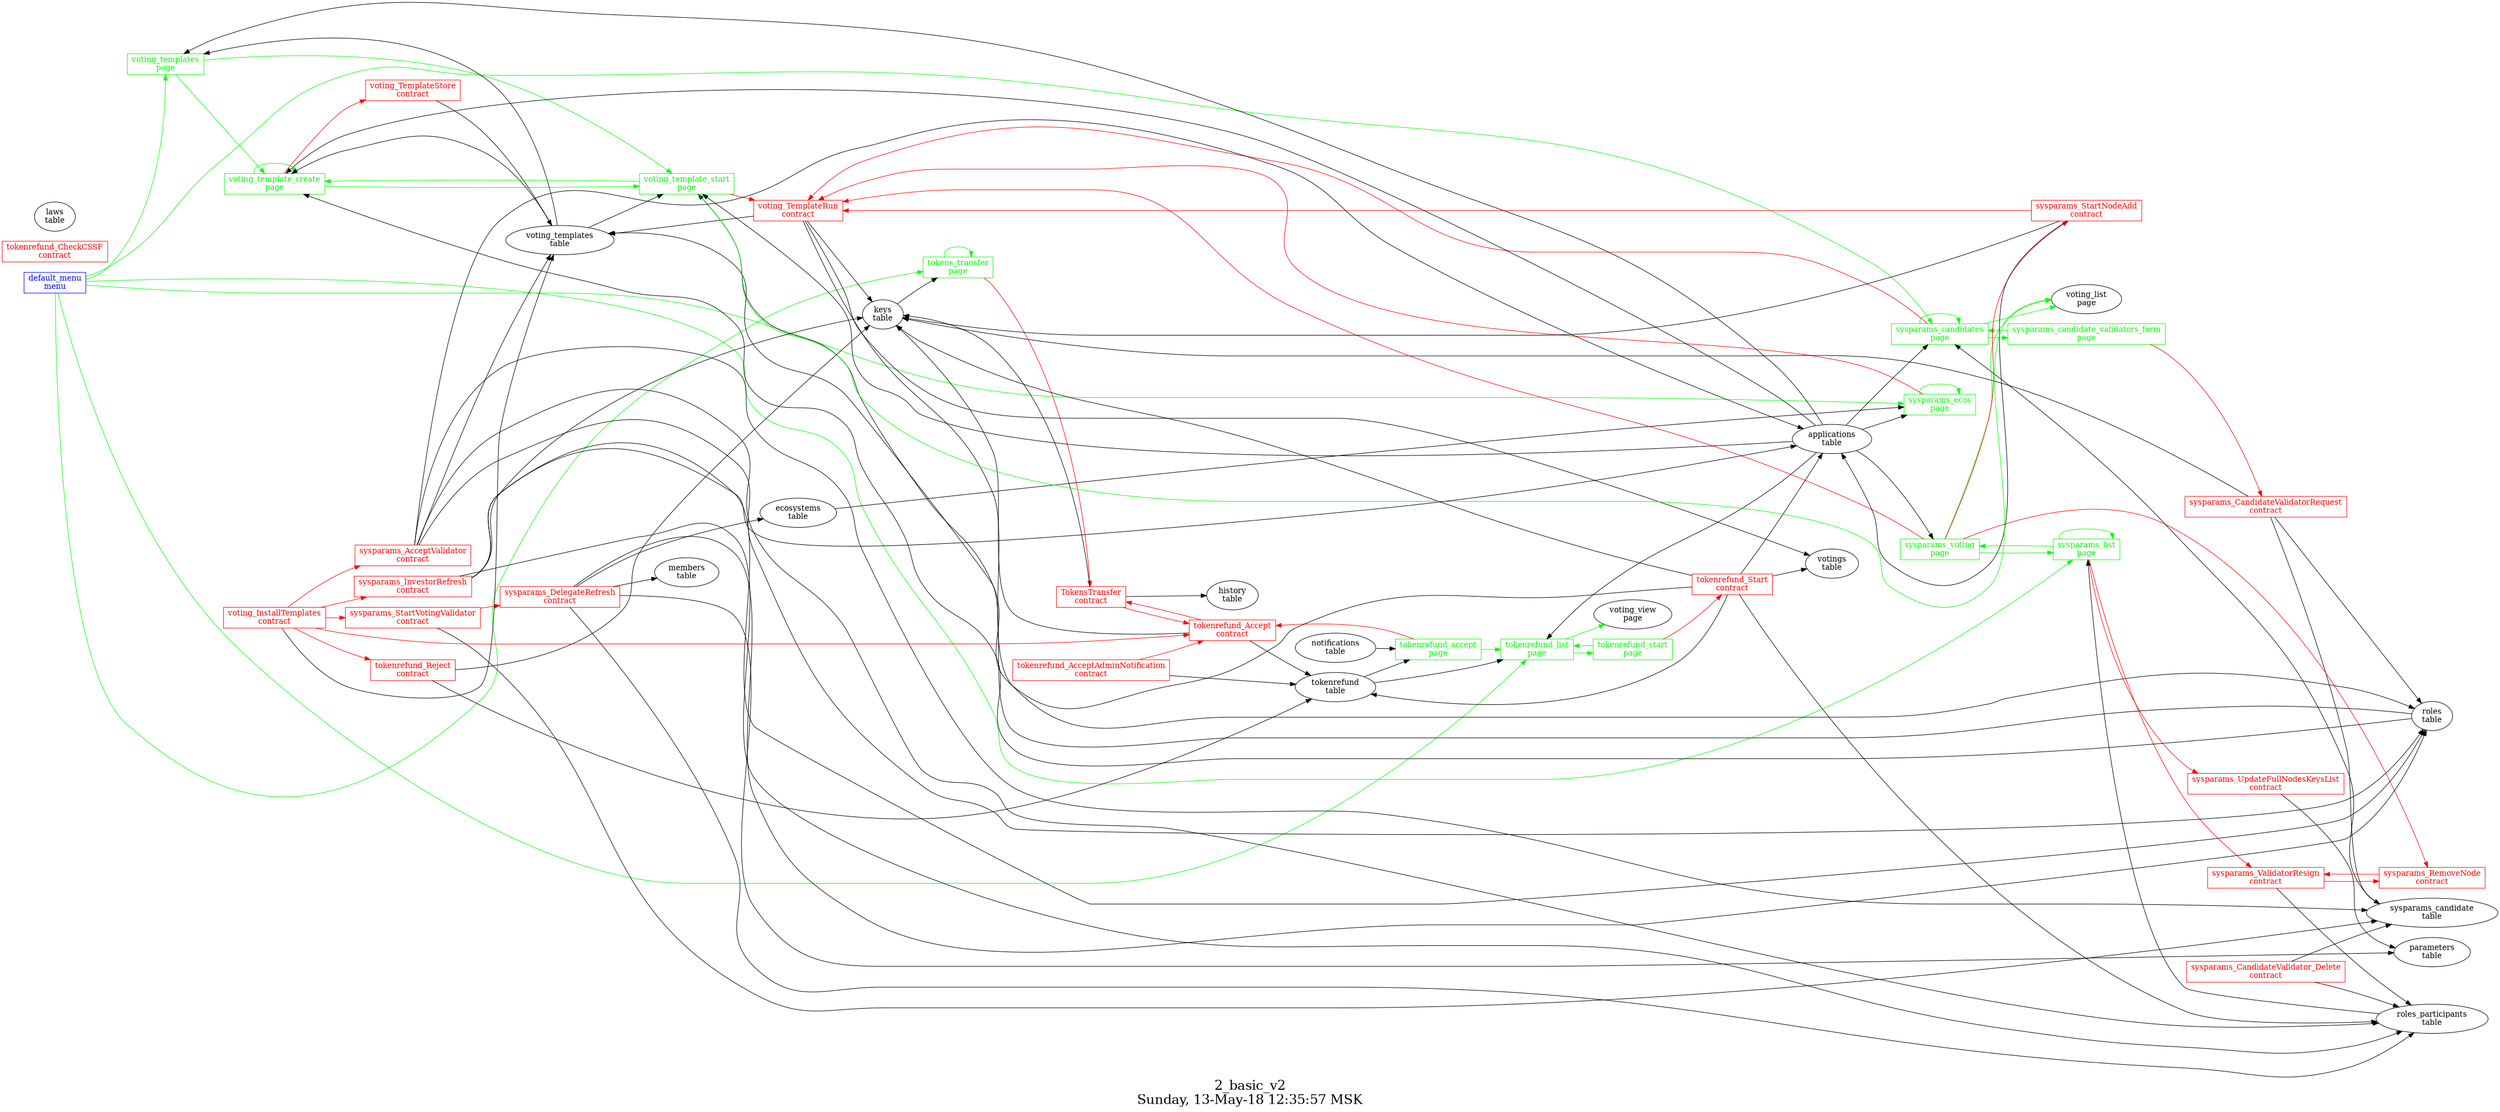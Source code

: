 digraph G {
graph [
  fontsize="24";
  label="2_basic_v2\nSunday, 13-May-18 12:35:57 MSK";
  nojustify=true;
  ordering=out;
  rankdir=LR;
  size="30";
];
"default_menu\nmenu" -> "voting_templates\npage"  [ color=green ]
"default_menu\nmenu" -> "sysparams_list\npage"  [ color=green ]
"default_menu\nmenu" -> "sysparams_candidates\npage"  [ color=green ]
"default_menu\nmenu" -> "sysparams_ecos\npage"  [ color=green ]
"default_menu\nmenu" -> "tokenrefund_list\npage"  [ color=green ]
"default_menu\nmenu" -> "tokens_transfer\npage"  [ color=green ]
"default_menu\nmenu" [color=blue, fontcolor=blue, group=menus, shape=record];
"sysparams_candidate_validators_form\npage" -> "sysparams_CandidateValidatorRequest\ncontract"  [ color=red ]
"sysparams_candidate_validators_form\npage" -> "sysparams_candidates\npage"  [ color=green ]
"sysparams_candidate_validators_form\npage" [color=green, fontcolor=green, group=pages, shape=record];
"sysparams_candidates\npage" -> "voting_TemplateRun\ncontract"  [ color=red ]
"applications\ntable" -> "sysparams_candidates\npage"  [ color="" ]
"sysparams_candidate\ntable" -> "sysparams_candidates\npage"  [ color="" ]
"sysparams_candidates\npage" -> "voting_list\npage"  [ color=green ]
"sysparams_candidates\npage" -> "sysparams_candidates\npage"  [ color=green ]
"sysparams_candidates\npage" -> "sysparams_candidate_validators_form\npage"  [ color=green ]
"sysparams_candidates\npage" [color=green, fontcolor=green, group=pages, shape=record];
"sysparams_ecos\npage" -> "voting_TemplateRun\ncontract"  [ color=red ]
"applications\ntable" -> "sysparams_ecos\npage"  [ color="" ]
"ecosystems\ntable" -> "sysparams_ecos\npage"  [ color="" ]
"sysparams_ecos\npage" -> "sysparams_ecos\npage"  [ color=green ]
"sysparams_ecos\npage" [color=green, fontcolor=green, group=pages, shape=record];
"sysparams_list\npage" -> "sysparams_UpdateFullNodesKeysList\ncontract"  [ color=red ]
"sysparams_list\npage" -> "sysparams_ValidatorResign\ncontract"  [ color=red ]
"roles_participants\ntable" -> "sysparams_list\npage"  [ color="" ]
"sysparams_list\npage" -> "sysparams_voting\npage"  [ color=green ]
"sysparams_list\npage" -> "sysparams_list\npage"  [ color=green ]
"sysparams_list\npage" [color=green, fontcolor=green, group=pages, shape=record];
"sysparams_voting\npage" -> "sysparams_StartNodeAdd\ncontract"  [ color=red ]
"sysparams_voting\npage" -> "sysparams_RemoveNode\ncontract"  [ color=red ]
"sysparams_voting\npage" -> "voting_TemplateRun\ncontract"  [ color=red ]
"applications\ntable" -> "sysparams_voting\npage"  [ color="" ]
"sysparams_voting\npage" -> "sysparams_list\npage"  [ color=green ]
"sysparams_voting\npage" -> "voting_list\npage"  [ color=green ]
"sysparams_voting\npage" [color=green, fontcolor=green, group=pages, shape=record];
"tokenrefund_accept\npage" -> "tokenrefund_Accept\ncontract"  [ color=red ]
"notifications\ntable" -> "tokenrefund_accept\npage"  [ color="" ]
"tokenrefund\ntable" -> "tokenrefund_accept\npage"  [ color="" ]
"tokenrefund_accept\npage" -> "tokenrefund_list\npage"  [ color=green ]
"tokenrefund_accept\npage" [color=green, fontcolor=green, group=pages, shape=record];
"applications\ntable" -> "tokenrefund_list\npage"  [ color="" ]
"tokenrefund\ntable" -> "tokenrefund_list\npage"  [ color="" ]
"tokenrefund_list\npage" -> "voting_view\npage"  [ color=green ]
"tokenrefund_list\npage" -> "tokenrefund_start\npage"  [ color=green ]
"tokenrefund_list\npage" [color=green, fontcolor=green, group=pages, shape=record];
"tokenrefund_start\npage" -> "tokenrefund_Start\ncontract"  [ color=red ]
"tokenrefund_start\npage" -> "tokenrefund_list\npage"  [ color=green ]
"tokenrefund_start\npage" [color=green, fontcolor=green, group=pages, shape=record];
"tokens_transfer\npage" -> "TokensTransfer\ncontract"  [ color=red ]
"keys\ntable" -> "tokens_transfer\npage"  [ color="" ]
"tokens_transfer\npage" -> "tokens_transfer\npage"  [ color=green ]
"tokens_transfer\npage" [color=green, fontcolor=green, group=pages, shape=record];
"voting_template_create\npage" -> "voting_TemplateStore\ncontract"  [ color=red ]
"applications\ntable" -> "voting_template_create\npage"  [ color="" ]
"voting_templates\ntable" -> "voting_template_create\npage"  [ color="" ]
"roles\ntable" -> "voting_template_create\npage"  [ color="" ]
"voting_template_create\npage" -> "voting_template_create\npage"  [ color=green ]
"voting_template_create\npage" -> "voting_template_start\npage"  [ color=green ]
"voting_template_create\npage" [color=green, fontcolor=green, group=pages, shape=record];
"voting_template_start\npage" -> "voting_TemplateRun\ncontract"  [ color=red ]
"applications\ntable" -> "voting_template_start\npage"  [ color="" ]
"voting_templates\ntable" -> "voting_template_start\npage"  [ color="" ]
"roles\ntable" -> "voting_template_start\npage"  [ color="" ]
"voting_template_start\npage" -> "voting_template_create\npage"  [ color=green ]
"voting_template_start\npage" -> "voting_list\npage"  [ color=green ]
"voting_template_start\npage" [color=green, fontcolor=green, group=pages, shape=record];
"applications\ntable" -> "voting_templates\npage"  [ color="" ]
"voting_templates\ntable" -> "voting_templates\npage"  [ color="" ]
"voting_templates\npage" -> "voting_template_start\npage"  [ color=green ]
"voting_templates\npage" -> "voting_template_create\npage"  [ color=green ]
"voting_templates\npage" [color=green, fontcolor=green, group=pages, shape=record];
"TokensTransfer\ncontract" -> "tokenrefund_Accept\ncontract"  [ color=red ]
"TokensTransfer\ncontract" -> "keys\ntable"  [ color="" ]
"TokensTransfer\ncontract" -> "history\ntable"  [ color="" ]
"TokensTransfer\ncontract" [color=red, fontcolor=red, group=contracts, shape=record];
"sysparams_AcceptValidator\ncontract" -> "applications\ntable"  [ color="" ]
"sysparams_AcceptValidator\ncontract" -> "voting_templates\ntable"  [ color="" ]
"sysparams_AcceptValidator\ncontract" -> "sysparams_candidate\ntable"  [ color="" ]
"sysparams_AcceptValidator\ncontract" -> "roles_participants\ntable"  [ color="" ]
"sysparams_AcceptValidator\ncontract" -> "roles\ntable"  [ color="" ]
"sysparams_AcceptValidator\ncontract" [color=red, fontcolor=red, group=contracts, shape=record];
"sysparams_CandidateValidatorRequest\ncontract" -> "keys\ntable"  [ color="" ]
"sysparams_CandidateValidatorRequest\ncontract" -> "roles\ntable"  [ color="" ]
"sysparams_CandidateValidatorRequest\ncontract" -> "sysparams_candidate\ntable"  [ color="" ]
"sysparams_CandidateValidatorRequest\ncontract" [color=red, fontcolor=red, group=contracts, shape=record];
"sysparams_CandidateValidator_Delete\ncontract" -> "sysparams_candidate\ntable"  [ color="" ]
"sysparams_CandidateValidator_Delete\ncontract" -> "roles_participants\ntable"  [ color="" ]
"sysparams_CandidateValidator_Delete\ncontract" [color=red, fontcolor=red, group=contracts, shape=record];
"sysparams_DelegateRefresh\ncontract" -> "roles\ntable"  [ color="" ]
"sysparams_DelegateRefresh\ncontract" -> "ecosystems\ntable"  [ color="" ]
"sysparams_DelegateRefresh\ncontract" -> "parameters\ntable"  [ color="" ]
"sysparams_DelegateRefresh\ncontract" -> "roles_participants\ntable"  [ color="" ]
"sysparams_DelegateRefresh\ncontract" -> "members\ntable"  [ color="" ]
"sysparams_DelegateRefresh\ncontract" [color=red, fontcolor=red, group=contracts, shape=record];
"sysparams_InvestorRefresh\ncontract" -> "roles\ntable"  [ color="" ]
"sysparams_InvestorRefresh\ncontract" -> "applications\ntable"  [ color="" ]
"sysparams_InvestorRefresh\ncontract" -> "keys\ntable"  [ color="" ]
"sysparams_InvestorRefresh\ncontract" -> "roles_participants\ntable"  [ color="" ]
"sysparams_InvestorRefresh\ncontract" [color=red, fontcolor=red, group=contracts, shape=record];
"sysparams_RemoveNode\ncontract" -> "sysparams_ValidatorResign\ncontract"  [ color=red ]
"sysparams_RemoveNode\ncontract" [color=red, fontcolor=red, group=contracts, shape=record];
"sysparams_StartNodeAdd\ncontract" -> "voting_TemplateRun\ncontract"  [ color=red ]
"sysparams_StartNodeAdd\ncontract" -> "keys\ntable"  [ color="" ]
"sysparams_StartNodeAdd\ncontract" -> "applications\ntable"  [ color="" ]
"sysparams_StartNodeAdd\ncontract" [color=red, fontcolor=red, group=contracts, shape=record];
"sysparams_StartVotingValidator\ncontract" -> "sysparams_DelegateRefresh\ncontract"  [ color=red ]
"sysparams_StartVotingValidator\ncontract" -> "sysparams_candidate\ntable"  [ color="" ]
"sysparams_StartVotingValidator\ncontract" [color=red, fontcolor=red, group=contracts, shape=record];
"sysparams_UpdateFullNodesKeysList\ncontract" -> "parameters\ntable"  [ color="" ]
"sysparams_UpdateFullNodesKeysList\ncontract" [color=red, fontcolor=red, group=contracts, shape=record];
"sysparams_ValidatorResign\ncontract" -> "sysparams_RemoveNode\ncontract"  [ color=red ]
"sysparams_ValidatorResign\ncontract" -> "roles_participants\ntable"  [ color="" ]
"sysparams_ValidatorResign\ncontract" [color=red, fontcolor=red, group=contracts, shape=record];
"tokenrefund_Accept\ncontract" -> "TokensTransfer\ncontract"  [ color=red ]
"tokenrefund_Accept\ncontract" -> "keys\ntable"  [ color="" ]
"tokenrefund_Accept\ncontract" -> "tokenrefund\ntable"  [ color="" ]
"tokenrefund_Accept\ncontract" [color=red, fontcolor=red, group=contracts, shape=record];
"tokenrefund_AcceptAdminNotification\ncontract" -> "tokenrefund_Accept\ncontract"  [ color=red ]
"tokenrefund_AcceptAdminNotification\ncontract" -> "tokenrefund\ntable"  [ color="" ]
"tokenrefund_AcceptAdminNotification\ncontract" [color=red, fontcolor=red, group=contracts, shape=record];
"tokenrefund_CheckCSSF\ncontract" [color=red, fontcolor=red, group=contracts, shape=record];
"tokenrefund_Reject\ncontract" -> "keys\ntable"  [ color="" ]
"tokenrefund_Reject\ncontract" -> "tokenrefund\ntable"  [ color="" ]
"tokenrefund_Reject\ncontract" [color=red, fontcolor=red, group=contracts, shape=record];
"tokenrefund_Start\ncontract" -> "keys\ntable"  [ color="" ]
"tokenrefund_Start\ncontract" -> "applications\ntable"  [ color="" ]
"tokenrefund_Start\ncontract" -> "voting_templates\ntable"  [ color="" ]
"tokenrefund_Start\ncontract" -> "roles_participants\ntable"  [ color="" ]
"tokenrefund_Start\ncontract" -> "votings\ntable"  [ color="" ]
"tokenrefund_Start\ncontract" -> "tokenrefund\ntable"  [ color="" ]
"tokenrefund_Start\ncontract" [color=red, fontcolor=red, group=contracts, shape=record];
"voting_InstallTemplates\ncontract" -> "sysparams_AcceptValidator\ncontract"  [ color=red ]
"voting_InstallTemplates\ncontract" -> "sysparams_InvestorRefresh\ncontract"  [ color=red ]
"voting_InstallTemplates\ncontract" -> "sysparams_StartVotingValidator\ncontract"  [ color=red ]
"voting_InstallTemplates\ncontract" -> "tokenrefund_Accept\ncontract"  [ color=red ]
"voting_InstallTemplates\ncontract" -> "tokenrefund_Reject\ncontract"  [ color=red ]
"voting_InstallTemplates\ncontract" -> "voting_templates\ntable"  [ color="" ]
"voting_InstallTemplates\ncontract" [color=red, fontcolor=red, group=contracts, shape=record];
"voting_TemplateRun\ncontract" -> "voting_templates\ntable"  [ color="" ]
"voting_TemplateRun\ncontract" -> "keys\ntable"  [ color="" ]
"voting_TemplateRun\ncontract" -> "roles\ntable"  [ color="" ]
"voting_TemplateRun\ncontract" -> "votings\ntable"  [ color="" ]
"voting_TemplateRun\ncontract" [color=red, fontcolor=red, group=contracts, shape=record];
"voting_TemplateStore\ncontract" -> "voting_templates\ntable"  [ color="" ]
"voting_TemplateStore\ncontract" [color=red, fontcolor=red, group=contracts, shape=record];
"laws\ntable" [color="", fontcolor="", group=tables, shape=""];
"sysparams_candidate\ntable" [color="", fontcolor="", group=tables, shape=""];
"tokenrefund\ntable" [color="", fontcolor="", group=tables, shape=""];
"voting_templates\ntable" [color="", fontcolor="", group=tables, shape=""];
}
